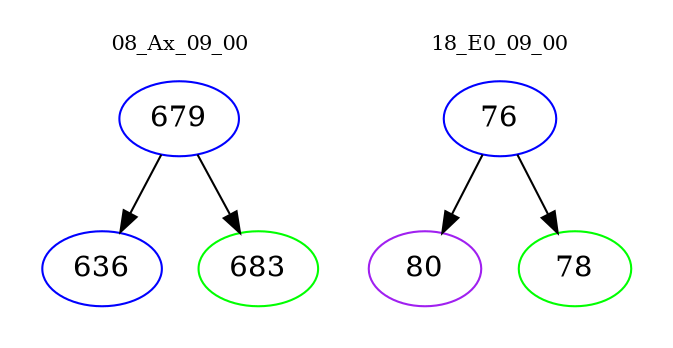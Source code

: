 digraph{
subgraph cluster_0 {
color = white
label = "08_Ax_09_00";
fontsize=10;
T0_679 [label="679", color="blue"]
T0_679 -> T0_636 [color="black"]
T0_636 [label="636", color="blue"]
T0_679 -> T0_683 [color="black"]
T0_683 [label="683", color="green"]
}
subgraph cluster_1 {
color = white
label = "18_E0_09_00";
fontsize=10;
T1_76 [label="76", color="blue"]
T1_76 -> T1_80 [color="black"]
T1_80 [label="80", color="purple"]
T1_76 -> T1_78 [color="black"]
T1_78 [label="78", color="green"]
}
}
